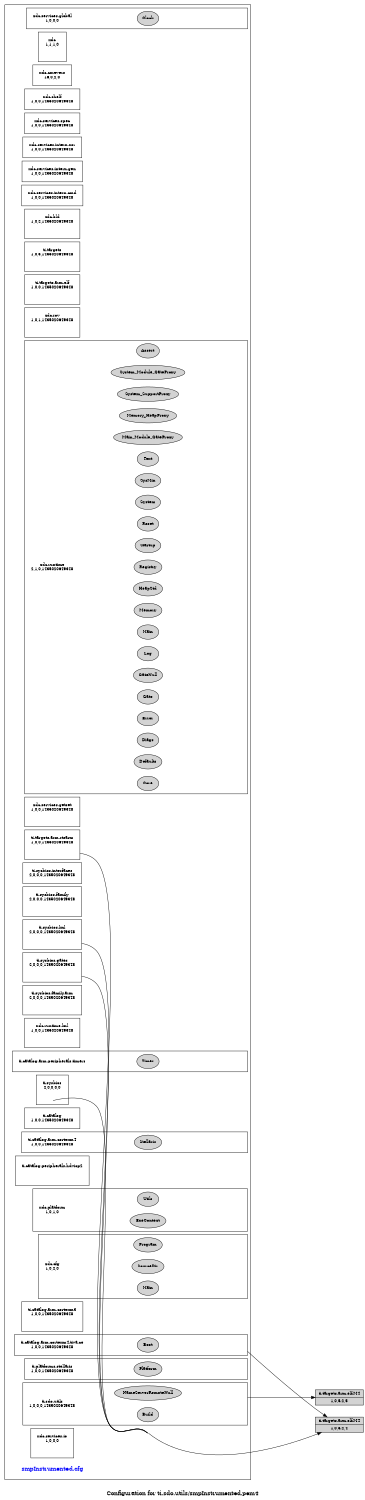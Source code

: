 digraph configuration {
    size="7.5,10";
    rankdir=LR;
    ranksep=".50 equally";
    concentrate=true;
    compound=true;
    label="\nConfiguration for ti.sdo.utils/smpInstrumented.pem4"
  node [font=Helvetica, fontsize=14, fontcolor=black];  subgraph cluster0 {label=""; __cfg [label="smpInstrumented.cfg", color=white, fontcolor=blue];
    node [font=Helvetica, fontsize=10];    subgraph cluster1 {
        label="";
        xdc_services_global__top [shape=box,label="xdc.services.global\n1,0,0,0", color=white];
        xdc_services_global__bot [shape=point,label="", style=invis];
        xdc_services_global_Clock [style=filled,fillcolor=lightgray, label="Clock"];
        xdc_services_global__top -> xdc_services_global_Clock[style=invis];
        xdc_services_global_Clock -> xdc_services_global__bot[style=invis];
    }
    subgraph cluster2 {
        label="";
        xdc__top [shape=box,label="xdc\n1,1,1,0", color=white];
        xdc__bot [shape=point,label="", style=invis];
    }
    subgraph cluster3 {
        label="";
        xdc_corevers__top [shape=box,label="xdc.corevers\n16,0,2,0", color=white];
    }
    subgraph cluster4 {
        label="";
        xdc_shelf__top [shape=box,label="xdc.shelf\n1,0,0,1435020649348", color=white];
    }
    subgraph cluster5 {
        label="";
        xdc_services_spec__top [shape=box,label="xdc.services.spec\n1,0,0,1435020649348", color=white];
    }
    subgraph cluster6 {
        label="";
        xdc_services_intern_xsr__top [shape=box,label="xdc.services.intern.xsr\n1,0,0,1435020649348", color=white];
    }
    subgraph cluster7 {
        label="";
        xdc_services_intern_gen__top [shape=box,label="xdc.services.intern.gen\n1,0,0,1435020649348", color=white];
    }
    subgraph cluster8 {
        label="";
        xdc_services_intern_cmd__top [shape=box,label="xdc.services.intern.cmd\n1,0,0,1435020649348", color=white];
    }
    subgraph cluster9 {
        label="";
        xdc_bld__top [shape=box,label="xdc.bld\n1,0,2,1435020649348", color=white];
        xdc_bld__bot [shape=point,label="", style=invis];
    }
    subgraph cluster10 {
        label="";
        ti_targets__top [shape=box,label="ti.targets\n1,0,3,1435020649348", color=white];
        ti_targets__bot [shape=point,label="", style=invis];
    }
    subgraph cluster11 {
        label="";
        ti_targets_arm_elf__top [shape=box,label="ti.targets.arm.elf\n1,0,0,1435020649348", color=white];
        ti_targets_arm_elf__bot [shape=point,label="", style=invis];
    }
    subgraph cluster12 {
        label="";
        xdc_rov__top [shape=box,label="xdc.rov\n1,0,1,1435020649348", color=white];
        xdc_rov__bot [shape=point,label="", style=invis];
    }
    subgraph cluster13 {
        label="";
        xdc_runtime__top [shape=box,label="xdc.runtime\n2,1,0,1435020649348", color=white];
        xdc_runtime__bot [shape=point,label="", style=invis];
        xdc_runtime_Assert [style=filled,fillcolor=lightgray, label="Assert"];
        xdc_runtime__top -> xdc_runtime_Assert[style=invis];
        xdc_runtime_Assert -> xdc_runtime__bot[style=invis];
        xdc_runtime_Core [style=filled,fillcolor=lightgray, label="Core"];
        xdc_runtime__top -> xdc_runtime_Core[style=invis];
        xdc_runtime_Core -> xdc_runtime__bot[style=invis];
        xdc_runtime_Defaults [style=filled,fillcolor=lightgray, label="Defaults"];
        xdc_runtime__top -> xdc_runtime_Defaults[style=invis];
        xdc_runtime_Defaults -> xdc_runtime__bot[style=invis];
        xdc_runtime_Diags [style=filled,fillcolor=lightgray, label="Diags"];
        xdc_runtime__top -> xdc_runtime_Diags[style=invis];
        xdc_runtime_Diags -> xdc_runtime__bot[style=invis];
        xdc_runtime_Error [style=filled,fillcolor=lightgray, label="Error"];
        xdc_runtime__top -> xdc_runtime_Error[style=invis];
        xdc_runtime_Error -> xdc_runtime__bot[style=invis];
        xdc_runtime_Gate [style=filled,fillcolor=lightgray, label="Gate"];
        xdc_runtime__top -> xdc_runtime_Gate[style=invis];
        xdc_runtime_Gate -> xdc_runtime__bot[style=invis];
        xdc_runtime_GateNull [style=filled,fillcolor=lightgray, label="GateNull"];
        xdc_runtime__top -> xdc_runtime_GateNull[style=invis];
        xdc_runtime_GateNull -> xdc_runtime__bot[style=invis];
        xdc_runtime_Log [style=filled,fillcolor=lightgray, label="Log"];
        xdc_runtime__top -> xdc_runtime_Log[style=invis];
        xdc_runtime_Log -> xdc_runtime__bot[style=invis];
        xdc_runtime_Main [style=filled,fillcolor=lightgray, label="Main"];
        xdc_runtime__top -> xdc_runtime_Main[style=invis];
        xdc_runtime_Main -> xdc_runtime__bot[style=invis];
        xdc_runtime_Memory [style=filled,fillcolor=lightgray, label="Memory"];
        xdc_runtime__top -> xdc_runtime_Memory[style=invis];
        xdc_runtime_Memory -> xdc_runtime__bot[style=invis];
        xdc_runtime_HeapStd [style=filled,fillcolor=lightgray, label="HeapStd"];
        xdc_runtime__top -> xdc_runtime_HeapStd[style=invis];
        xdc_runtime_HeapStd -> xdc_runtime__bot[style=invis];
        xdc_runtime_Registry [style=filled,fillcolor=lightgray, label="Registry"];
        xdc_runtime__top -> xdc_runtime_Registry[style=invis];
        xdc_runtime_Registry -> xdc_runtime__bot[style=invis];
        xdc_runtime_Startup [style=filled,fillcolor=lightgray, label="Startup"];
        xdc_runtime__top -> xdc_runtime_Startup[style=invis];
        xdc_runtime_Startup -> xdc_runtime__bot[style=invis];
        xdc_runtime_Reset [style=filled,fillcolor=lightgray, label="Reset"];
        xdc_runtime__top -> xdc_runtime_Reset[style=invis];
        xdc_runtime_Reset -> xdc_runtime__bot[style=invis];
        xdc_runtime_System [style=filled,fillcolor=lightgray, label="System"];
        xdc_runtime__top -> xdc_runtime_System[style=invis];
        xdc_runtime_System -> xdc_runtime__bot[style=invis];
        xdc_runtime_SysMin [style=filled,fillcolor=lightgray, label="SysMin"];
        xdc_runtime__top -> xdc_runtime_SysMin[style=invis];
        xdc_runtime_SysMin -> xdc_runtime__bot[style=invis];
        xdc_runtime_Text [style=filled,fillcolor=lightgray, label="Text"];
        xdc_runtime__top -> xdc_runtime_Text[style=invis];
        xdc_runtime_Text -> xdc_runtime__bot[style=invis];
        xdc_runtime_Main_Module_GateProxy [style=filled,fillcolor=lightgray, label="Main_Module_GateProxy"];
        xdc_runtime__top -> xdc_runtime_Main_Module_GateProxy[style=invis];
        xdc_runtime_Main_Module_GateProxy -> xdc_runtime__bot[style=invis];
        xdc_runtime_Memory_HeapProxy [style=filled,fillcolor=lightgray, label="Memory_HeapProxy"];
        xdc_runtime__top -> xdc_runtime_Memory_HeapProxy[style=invis];
        xdc_runtime_Memory_HeapProxy -> xdc_runtime__bot[style=invis];
        xdc_runtime_System_SupportProxy [style=filled,fillcolor=lightgray, label="System_SupportProxy"];
        xdc_runtime__top -> xdc_runtime_System_SupportProxy[style=invis];
        xdc_runtime_System_SupportProxy -> xdc_runtime__bot[style=invis];
        xdc_runtime_System_Module_GateProxy [style=filled,fillcolor=lightgray, label="System_Module_GateProxy"];
        xdc_runtime__top -> xdc_runtime_System_Module_GateProxy[style=invis];
        xdc_runtime_System_Module_GateProxy -> xdc_runtime__bot[style=invis];
    }
    subgraph cluster14 {
        label="";
        xdc_services_getset__top [shape=box,label="xdc.services.getset\n1,0,0,1435020649348", color=white];
        xdc_services_getset__bot [shape=point,label="", style=invis];
    }
    subgraph cluster15 {
        label="";
        ti_targets_arm_rtsarm__top [shape=box,label="ti.targets.arm.rtsarm\n1,0,0,1435020649348", color=white];
        ti_targets_arm_rtsarm__bot [shape=point,label="", style=invis];
    }
    subgraph cluster16 {
        label="";
        ti_sysbios_interfaces__top [shape=box,label="ti.sysbios.interfaces\n2,0,0,0,1435020649348", color=white];
    }
    subgraph cluster17 {
        label="";
        ti_sysbios_family__top [shape=box,label="ti.sysbios.family\n2,0,0,0,1435020649348", color=white];
        ti_sysbios_family__bot [shape=point,label="", style=invis];
    }
    subgraph cluster18 {
        label="";
        ti_sysbios_knl__top [shape=box,label="ti.sysbios.knl\n2,0,0,0,1435020649348", color=white];
        ti_sysbios_knl__bot [shape=point,label="", style=invis];
    }
    subgraph cluster19 {
        label="";
        ti_sysbios_gates__top [shape=box,label="ti.sysbios.gates\n2,0,0,0,1435020649348", color=white];
        ti_sysbios_gates__bot [shape=point,label="", style=invis];
    }
    subgraph cluster20 {
        label="";
        ti_sysbios_family_arm__top [shape=box,label="ti.sysbios.family.arm\n2,0,0,0,1435020649348", color=white];
        ti_sysbios_family_arm__bot [shape=point,label="", style=invis];
    }
    subgraph cluster21 {
        label="";
        xdc_runtime_knl__top [shape=box,label="xdc.runtime.knl\n1,0,0,1435020649348", color=white];
        xdc_runtime_knl__bot [shape=point,label="", style=invis];
    }
    subgraph cluster22 {
        label="";
        ti_sysbios__top [shape=box,label="ti.sysbios\n2,0,0,0,0", color=white];
        ti_sysbios__bot [shape=point,label="", style=invis];
    }
    subgraph cluster23 {
        label="";
        ti_catalog_arm_peripherals_timers__top [shape=box,label="ti.catalog.arm.peripherals.timers\n", color=white];
        ti_catalog_arm_peripherals_timers__bot [shape=point,label="", style=invis];
        ti_catalog_arm_peripherals_timers_Timer [style=filled,fillcolor=lightgray, label="Timer"];
        ti_catalog_arm_peripherals_timers__top -> ti_catalog_arm_peripherals_timers_Timer[style=invis];
        ti_catalog_arm_peripherals_timers_Timer -> ti_catalog_arm_peripherals_timers__bot[style=invis];
    }
    subgraph cluster24 {
        label="";
        ti_catalog__top [shape=box,label="ti.catalog\n1,0,0,1435020649348", color=white];
    }
    subgraph cluster25 {
        label="";
        ti_catalog_arm_cortexm4__top [shape=box,label="ti.catalog.arm.cortexm4\n1,0,0,1435020649348", color=white];
        ti_catalog_arm_cortexm4__bot [shape=point,label="", style=invis];
        ti_catalog_arm_cortexm4_Stellaris [style=filled,fillcolor=lightgray, label="Stellaris"];
        ti_catalog_arm_cortexm4__top -> ti_catalog_arm_cortexm4_Stellaris[style=invis];
        ti_catalog_arm_cortexm4_Stellaris -> ti_catalog_arm_cortexm4__bot[style=invis];
    }
    subgraph cluster26 {
        label="";
        ti_catalog_peripherals_hdvicp2__top [shape=box,label="ti.catalog.peripherals.hdvicp2\n", color=white];
        ti_catalog_peripherals_hdvicp2__bot [shape=point,label="", style=invis];
    }
    subgraph cluster27 {
        label="";
        xdc_platform__top [shape=box,label="xdc.platform\n1,0,1,0", color=white];
        xdc_platform__bot [shape=point,label="", style=invis];
        xdc_platform_ExeContext [style=filled,fillcolor=lightgray, label="ExeContext"];
        xdc_platform__top -> xdc_platform_ExeContext[style=invis];
        xdc_platform_ExeContext -> xdc_platform__bot[style=invis];
        xdc_platform_Utils [style=filled,fillcolor=lightgray, label="Utils"];
        xdc_platform__top -> xdc_platform_Utils[style=invis];
        xdc_platform_Utils -> xdc_platform__bot[style=invis];
    }
    subgraph cluster28 {
        label="";
        xdc_cfg__top [shape=box,label="xdc.cfg\n1,0,2,0", color=white];
        xdc_cfg__bot [shape=point,label="", style=invis];
        xdc_cfg_Program [style=filled,fillcolor=lightgray, label="Program"];
        xdc_cfg__top -> xdc_cfg_Program[style=invis];
        xdc_cfg_Program -> xdc_cfg__bot[style=invis];
        xdc_cfg_Main [style=filled,fillcolor=lightgray, label="Main"];
        xdc_cfg__top -> xdc_cfg_Main[style=invis];
        xdc_cfg_Main -> xdc_cfg__bot[style=invis];
        xdc_cfg_SourceDir [style=filled,fillcolor=lightgray, label="SourceDir"];
        xdc_cfg__top -> xdc_cfg_SourceDir[style=invis];
        xdc_cfg_SourceDir -> xdc_cfg__bot[style=invis];
    }
    subgraph cluster29 {
        label="";
        ti_catalog_arm_cortexm3__top [shape=box,label="ti.catalog.arm.cortexm3\n1,0,0,1435020649348", color=white];
        ti_catalog_arm_cortexm3__bot [shape=point,label="", style=invis];
    }
    subgraph cluster30 {
        label="";
        ti_catalog_arm_cortexm4_tiva_ce__top [shape=box,label="ti.catalog.arm.cortexm4.tiva.ce\n1,0,0,1435020649348", color=white];
        ti_catalog_arm_cortexm4_tiva_ce__bot [shape=point,label="", style=invis];
        ti_catalog_arm_cortexm4_tiva_ce_Boot [style=filled,fillcolor=lightgray, label="Boot"];
        ti_catalog_arm_cortexm4_tiva_ce__top -> ti_catalog_arm_cortexm4_tiva_ce_Boot[style=invis];
        ti_catalog_arm_cortexm4_tiva_ce_Boot -> ti_catalog_arm_cortexm4_tiva_ce__bot[style=invis];
    }
    subgraph cluster31 {
        label="";
        ti_platforms_stellaris__top [shape=box,label="ti.platforms.stellaris\n1,0,0,1435020649348", color=white];
        ti_platforms_stellaris__bot [shape=point,label="", style=invis];
        ti_platforms_stellaris_Platform [style=filled,fillcolor=lightgray, label="Platform"];
        ti_platforms_stellaris__top -> ti_platforms_stellaris_Platform[style=invis];
        ti_platforms_stellaris_Platform -> ti_platforms_stellaris__bot[style=invis];
    }
    subgraph cluster32 {
        label="";
        ti_sdo_utils__top [shape=box,label="ti.sdo.utils\n1,0,0,0,1435020649348", color=white];
        ti_sdo_utils__bot [shape=point,label="", style=invis];
        ti_sdo_utils_Build [style=filled,fillcolor=lightgray, label="Build"];
        ti_sdo_utils__top -> ti_sdo_utils_Build[style=invis];
        ti_sdo_utils_Build -> ti_sdo_utils__bot[style=invis];
        ti_sdo_utils_NameServerRemoteNull [style=filled,fillcolor=lightgray, label="NameServerRemoteNull"];
        ti_sdo_utils__top -> ti_sdo_utils_NameServerRemoteNull[style=invis];
        ti_sdo_utils_NameServerRemoteNull -> ti_sdo_utils__bot[style=invis];
    }
    subgraph cluster33 {
        label="";
        xdc_services_io__top [shape=box,label="xdc.services.io\n1,0,0,0", color=white];
        xdc_services_io__bot [shape=point,label="", style=invis];
    }
  }
  node [font=Helvetica, fontsize=10];
    ti_targets_arm_elf_M4__1_0_5__2_4 [shape=record,label="ti.targets.arm.elf.M4|1,0,5.2,4",style=filled, fillcolor=lightgrey];
    ti_targets_arm_rtsarm__bot -> ti_targets_arm_elf_M4__1_0_5__2_4 [ltail=cluster15];
    ti_targets_arm_elf_M4__1_0_5__2_4 [shape=record,label="ti.targets.arm.elf.M4|1,0,5.2,4",style=filled, fillcolor=lightgrey];
    ti_sysbios_knl__bot -> ti_targets_arm_elf_M4__1_0_5__2_4 [ltail=cluster18];
    ti_targets_arm_elf_M4__1_0_5__2_4 [shape=record,label="ti.targets.arm.elf.M4|1,0,5.2,4",style=filled, fillcolor=lightgrey];
    ti_sysbios_gates__bot -> ti_targets_arm_elf_M4__1_0_5__2_4 [ltail=cluster19];
    ti_targets_arm_elf_M4__1_0_5__2_4 [shape=record,label="ti.targets.arm.elf.M4|1,0,5.2,4",style=filled, fillcolor=lightgrey];
    ti_sysbios__bot -> ti_targets_arm_elf_M4__1_0_5__2_4 [ltail=cluster22];
    ti_targets_arm_elf_M4__1_0_5__2_4 [shape=record,label="ti.targets.arm.elf.M4|1,0,5.2,4",style=filled, fillcolor=lightgrey];
    ti_catalog_arm_cortexm4_tiva_ce__bot -> ti_targets_arm_elf_M4__1_0_5__2_4 [ltail=cluster30];
    ti_targets_arm_elf_M4__1_0_5__2_5 [shape=record,label="ti.targets.arm.elf.M4|1,0,5.2,5",style=filled, fillcolor=lightgrey];
    ti_sdo_utils__bot -> ti_targets_arm_elf_M4__1_0_5__2_5 [ltail=cluster32];
}
